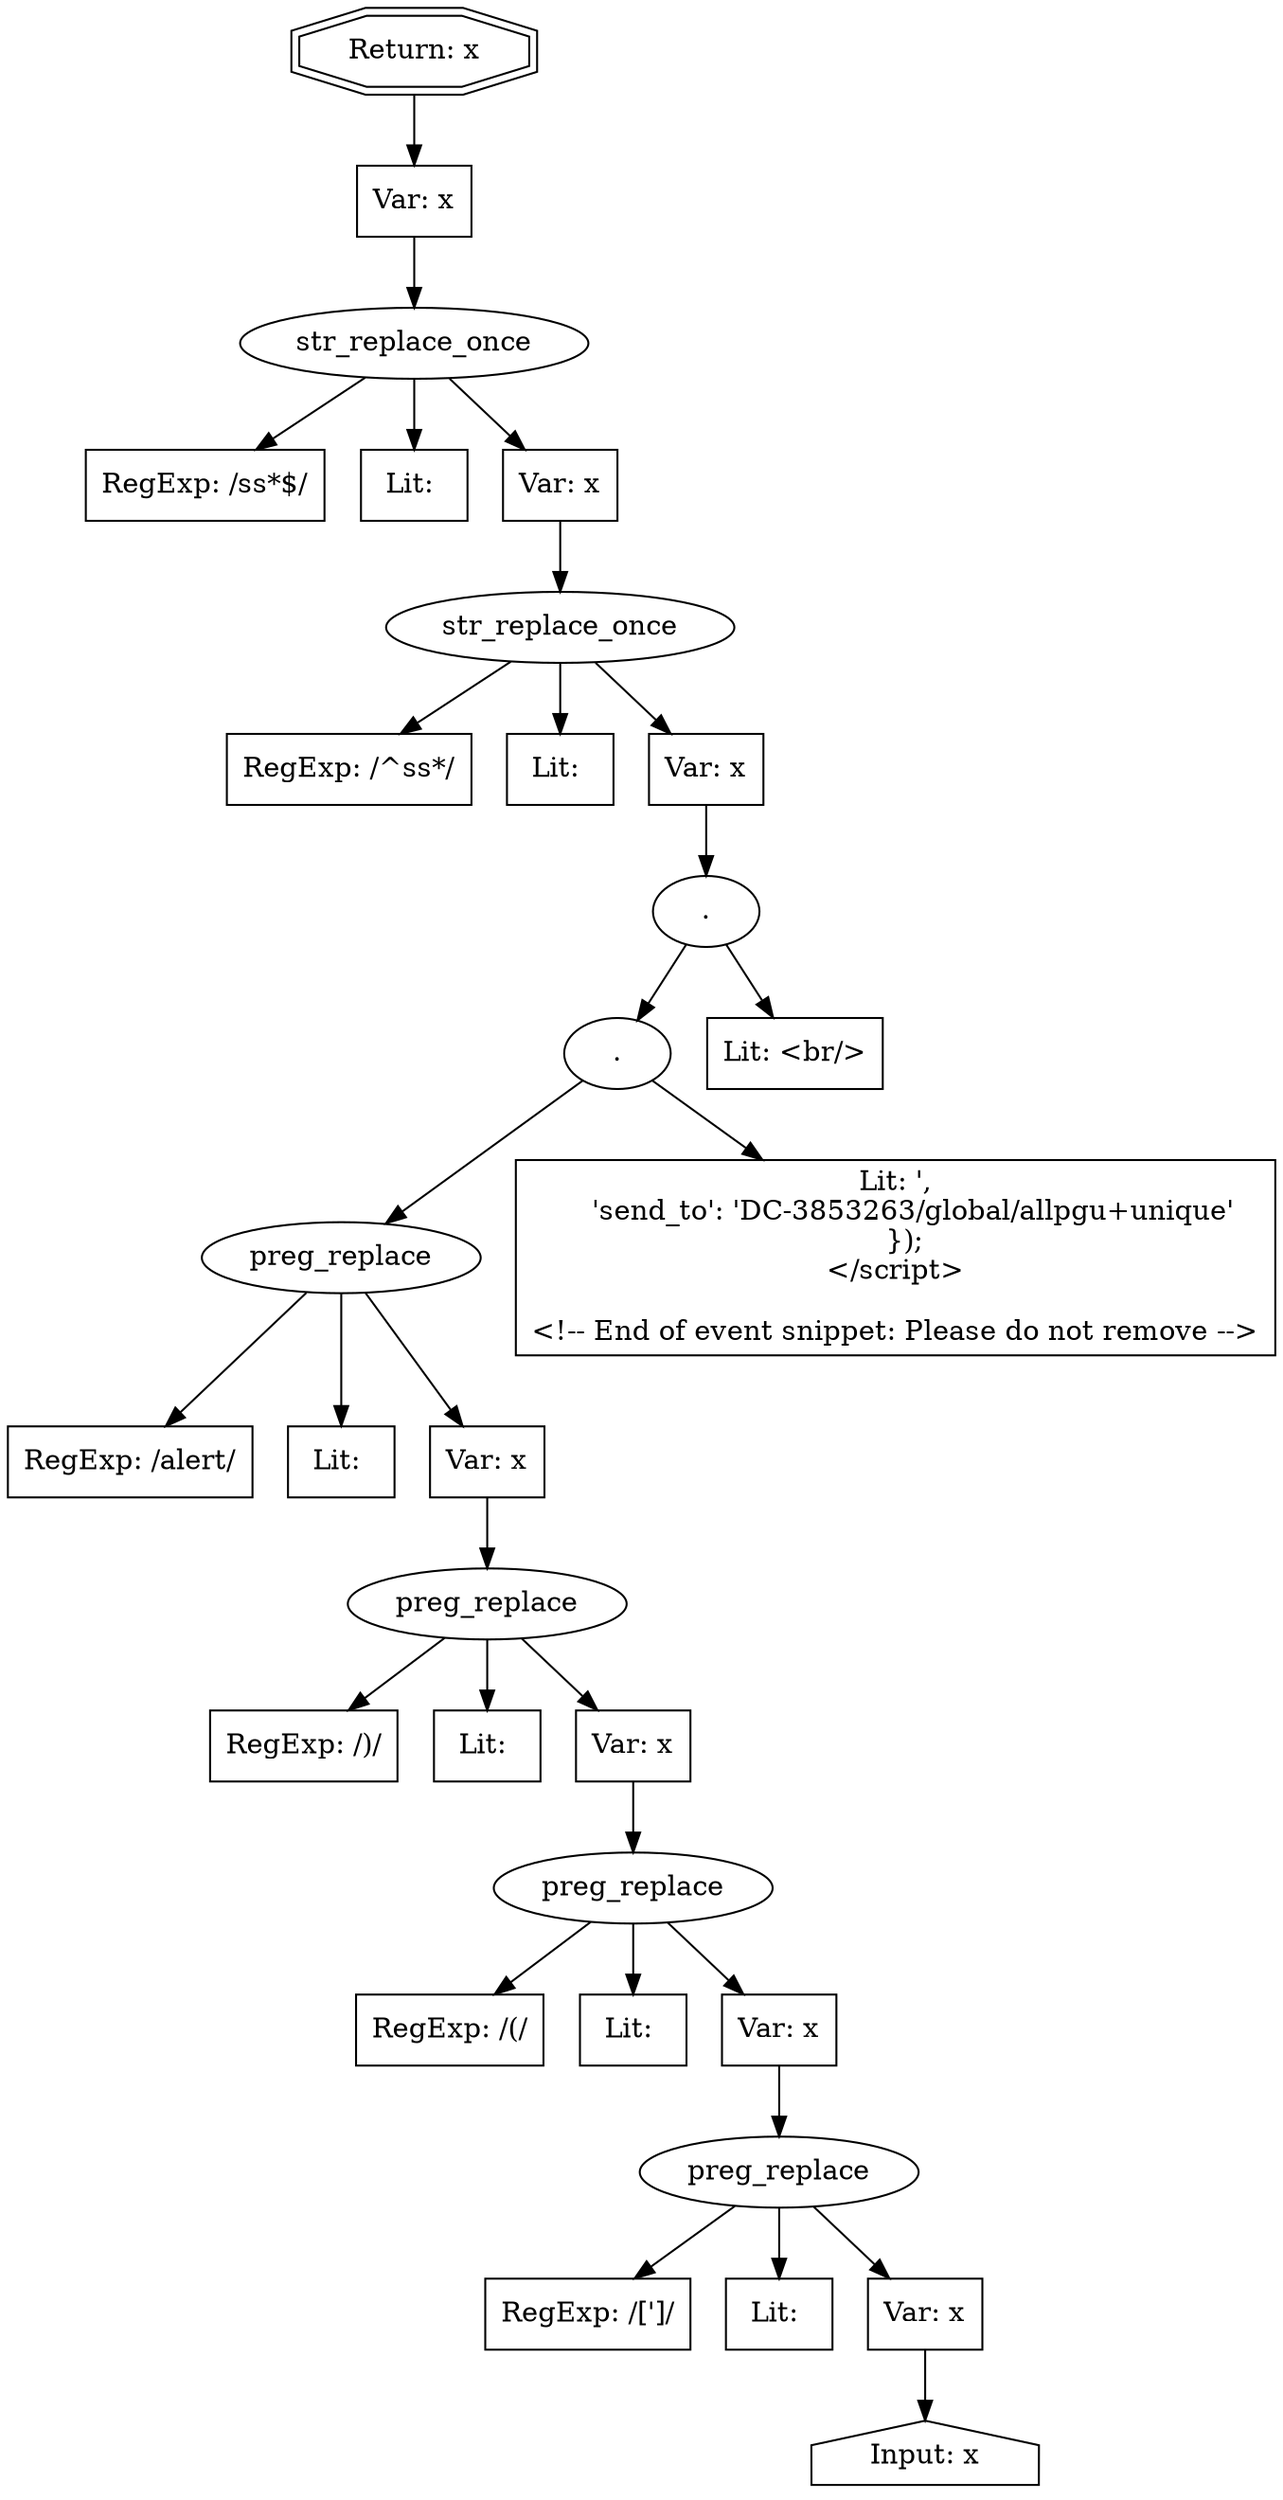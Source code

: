 // Finding: e1bd0256-615f-4809-b8e0-6d1dda52935e
// Finding.url: https://www.example245.com/student-loans/#'});taintfoxLog('d0c7f208b74e4bc5b3ae433ccb7298c2')//
// Finding.parentloc: https://www.example245.com/student-loans/#'});taintfoxLog('d0c7f208b74e4bc5b3ae433ccb7298c2')//
// Finding.domain: www.example245.com
// Finding.base_domain: example245.com
// Finding.source: location.href
// Finding.sink: eval
// Sanitizer.score: 5
// Sanitizer.name: K/<
// Sanitizer.location: https://s.example98.com/tag.js#site=xLmQsbf&referrer=https%3A%2F%2Fwww.example245.com%2Fstudent-loans%2F%23'%7D)%3BtaintfoxLog('d0c7f208b74e4bc5b3ae433ccb7298c2')%2F%2F - K/<:8:317
// Finding.begin: 75
// Finding.end: 128
// Finding.original_uuid: dec0f3ba-b9b0-417e-9f23-2b1191476978
// Finding.TwentyFiveMillionFlowsId: -2117345261
// Finding.script: https://s.example98.com/tag.js#site=xLmQsbf&referrer=https%3A%2F%2Fwww.example245.com%2Fstudent-loans%2F%23'%7D)%3BtaintfoxLog('d0c7f208b74e4bc5b3ae433ccb7298c2')%2F%2F
// Finding.line: 8
// Exploit.uuid: d0c7f208-b74e-4bc5-b3ae-433ccb7298c2
// Exploit.success: false
// Exploit.status: validated
// Exploit.method: C
// Exploit.type: js
// Exploit.token: Literal
// Exploit.content: https://www.example245.com/student-loans/
// Exploit.quote_type: None
// Exploit.tag: None
// Exploit.break_out: '});
// Exploit.break_in: //
// Exploit.payload: '});taintfoxLog(1)//
// Exploit.begin_taint_url: 0
// Exploit.end_taint_url: 39
// Exploit.replace_begin_url: 39
// Exploit.replace_end_url: 39
// Exploit.replace_begin_param: 114
// Exploit.replace_end_param: 114
// Issues.LargestEncodeAttrStringChain: 0
// Issues.LargestTextFragmentEncodeChainLength: 0
// Issues.HasApproximation: false
// Issues.HasMissingImplementation: false
// Issues.HasInfiniteRegexWithFunctionReplacer: false
// Issues.MergedSplitAndJoins: false
// Issues.HasUrlInRhsOfReplace: false
// Issues.HasUrlInLhsOfReplace: false
// Issues.HasCookieValueInLhsOfreplace: false
// Issues.HasCookieValueInRhsOfreplace: false
// Issues.HasCookieValueInMatchPattern: false
// Issues.HasCookieValueInExecPattern: false
// Issues.RemovedLRConcats: true
// Issues.RemovedReplaceArtifacts: false
// Issues.HasUrlInMatchPattern: false
// Issues.HasUrlInExecPattern: false
// Issues.RemovedNOPreplaces: false
// Issues.Known_sanitizer: false
// DepGraph.hash: 1249929945
// DepGraph.sanitizer_hash: 1594609560
// Removed LR concats 
// Removed LR concats 
// Removed LR concats 
// Removed LR concats 
// Removed LR concats 
// Removed LR concats 
// Removed LR concats 
digraph cfg {
n0 [shape=house, label="Input: x"];
n1 [shape=ellipse, label="preg_replace"];
n2 [shape=box, label="RegExp: /[']/"];
n3 [shape=box, label="Lit: "];
n4 [shape=box, label="Var: x"];
n5 [shape=ellipse, label="preg_replace"];
n6 [shape=box, label="RegExp: /\(/"];
n7 [shape=box, label="Lit: "];
n8 [shape=box, label="Var: x"];
n9 [shape=ellipse, label="preg_replace"];
n10 [shape=box, label="RegExp: /\)/"];
n11 [shape=box, label="Lit: "];
n12 [shape=box, label="Var: x"];
n13 [shape=ellipse, label="preg_replace"];
n14 [shape=box, label="RegExp: /alert/"];
n15 [shape=box, label="Lit: "];
n16 [shape=box, label="Var: x"];
n17 [shape=ellipse, label="."];
n18 [shape=box, label="Lit: ',\n    'send_to': 'DC-3853263/global/allpgu+unique'\n  });\n</script>\n\n<!-- End of event snippet: Please do not remove -->"];
n19 [shape=ellipse, label="."];
n20 [shape=box, label="Lit: <br/>"];
n21 [shape=ellipse, label="str_replace_once"];
n22 [shape=box, label="RegExp: /^\s\s*/"];
n23 [shape=box, label="Lit: "];
n24 [shape=box, label="Var: x"];
n25 [shape=ellipse, label="str_replace_once"];
n26 [shape=box, label="RegExp: /\s\s*$/"];
n27 [shape=box, label="Lit: "];
n28 [shape=box, label="Var: x"];
n29 [shape=box, label="Var: x"];
n30 [shape=doubleoctagon, label="Return: x"];
n4 -> n0;
n1 -> n2;
n1 -> n3;
n1 -> n4;
n8 -> n1;
n5 -> n6;
n5 -> n7;
n5 -> n8;
n12 -> n5;
n9 -> n10;
n9 -> n11;
n9 -> n12;
n16 -> n9;
n13 -> n14;
n13 -> n15;
n13 -> n16;
n17 -> n13;
n17 -> n18;
n19 -> n20;
n19 -> n17;
n24 -> n19;
n21 -> n22;
n21 -> n23;
n21 -> n24;
n28 -> n21;
n25 -> n26;
n25 -> n27;
n25 -> n28;
n29 -> n25;
n30 -> n29;
}